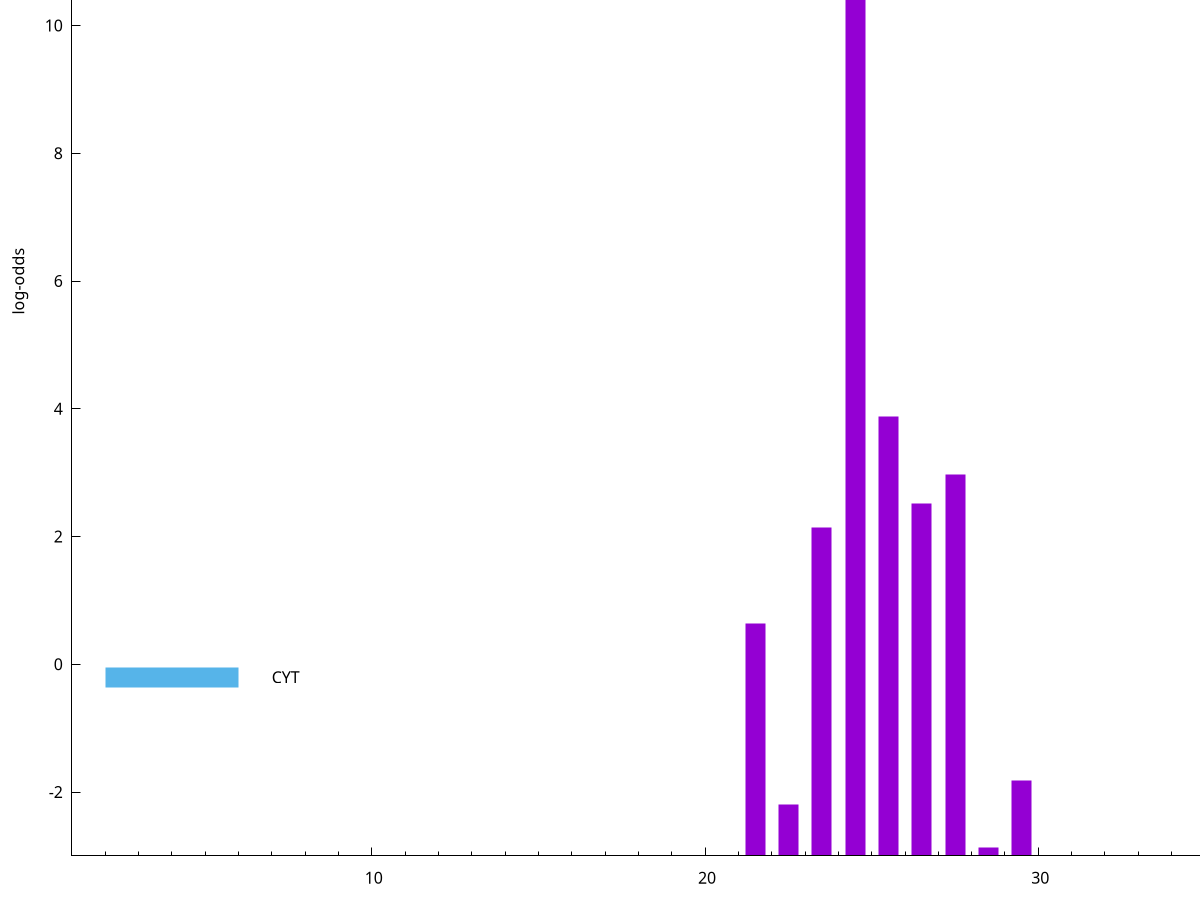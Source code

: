 set title "LipoP predictions for SRR3987126.gff"
set size 2., 1.4
set xrange [1:70] 
set mxtics 10
set yrange [-3:15]
set y2range [0:18]
set ylabel "log-odds"
set term postscript eps color solid "Helvetica" 30
set output "SRR3987126.gff88.eps"
set arrow from 2,12.2964 to 6,12.2964 nohead lt 1 lw 20
set label "SpI" at 7,12.2964
set arrow from 2,-0.200913 to 6,-0.200913 nohead lt 3 lw 20
set label "CYT" at 7,-0.200913
set arrow from 2,12.2964 to 6,12.2964 nohead lt 1 lw 20
set label "SpI" at 7,12.2964
# NOTE: The scores below are the log-odds scores with the threshold
# NOTE: subtracted (a hack to make gnuplot make the histogram all
# NOTE: look nice).
plot "-" axes x1y2 title "" with impulses lt 1 lw 20
24.500000 15.286400
25.500000 6.873290
27.500000 5.968100
26.500000 5.516040
23.500000 5.137690
21.500000 3.646463
29.500000 1.183630
22.500000 0.810420
28.500000 0.131570
e
exit
